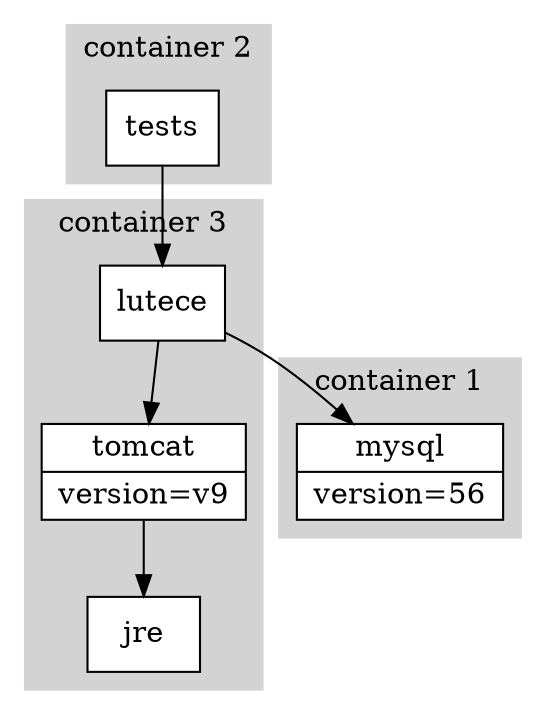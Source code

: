 digraph Config {
  node [shape="record",style="filled",fillcolor="white"];
  subgraph cluster_1 {
    label="container 1";
    style="filled";
    color="lightgrey";
    mysql_0 [label="{mysql|version=56}"];
  }
  subgraph cluster_2 {
    label="container 2";
    style="filled";
    color="lightgrey";
    tests_0 [label="tests"];
  }
  subgraph cluster_3 {
    label="container 3";
    style="filled";
    color="lightgrey";
    lutece_0 [label="lutece"];
    tomcat_0 [label="{tomcat|version=v9}"];
    jre_0 [label="jre"];
    lutece_0 -> tomcat_0;
    tomcat_0 -> jre_0;
  }
  tests_0 -> lutece_0;
  lutece_0 -> mysql_0;
}
